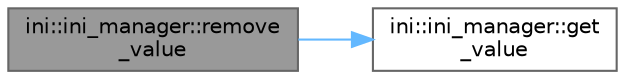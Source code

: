 digraph "ini::ini_manager::remove_value"
{
 // LATEX_PDF_SIZE
  bgcolor="transparent";
  edge [fontname=Helvetica,fontsize=10,labelfontname=Helvetica,labelfontsize=10];
  node [fontname=Helvetica,fontsize=10,shape=box,height=0.2,width=0.4];
  rankdir="LR";
  Node1 [id="Node000001",label="ini::ini_manager::remove\l_value",height=0.2,width=0.4,color="gray40", fillcolor="grey60", style="filled", fontcolor="black",tooltip="Removes a key-value pair from a section."];
  Node1 -> Node2 [id="edge1_Node000001_Node000002",color="steelblue1",style="solid",tooltip=" "];
  Node2 [id="Node000002",label="ini::ini_manager::get\l_value",height=0.2,width=0.4,color="grey40", fillcolor="white", style="filled",URL="$d4/d05/classini_1_1ini__manager.html#a5b9d25a0d7860fe2f089b2347268d4a3",tooltip="Retrieves a string value for a given section and key."];
}
